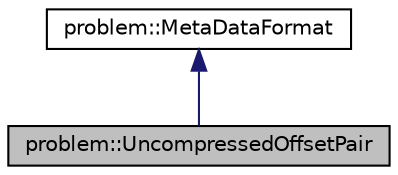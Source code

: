 digraph "problem::UncompressedOffsetPair"
{
 // LATEX_PDF_SIZE
  edge [fontname="Helvetica",fontsize="10",labelfontname="Helvetica",labelfontsize="10"];
  node [fontname="Helvetica",fontsize="10",shape=record];
  Node1 [label="problem::UncompressedOffsetPair",height=0.2,width=0.4,color="black", fillcolor="grey75", style="filled", fontcolor="black",tooltip=" "];
  Node2 -> Node1 [dir="back",color="midnightblue",fontsize="10",style="solid"];
  Node2 [label="problem::MetaDataFormat",height=0.2,width=0.4,color="black", fillcolor="white", style="filled",URL="$classproblem_1_1MetaDataFormat.html",tooltip=" "];
}
